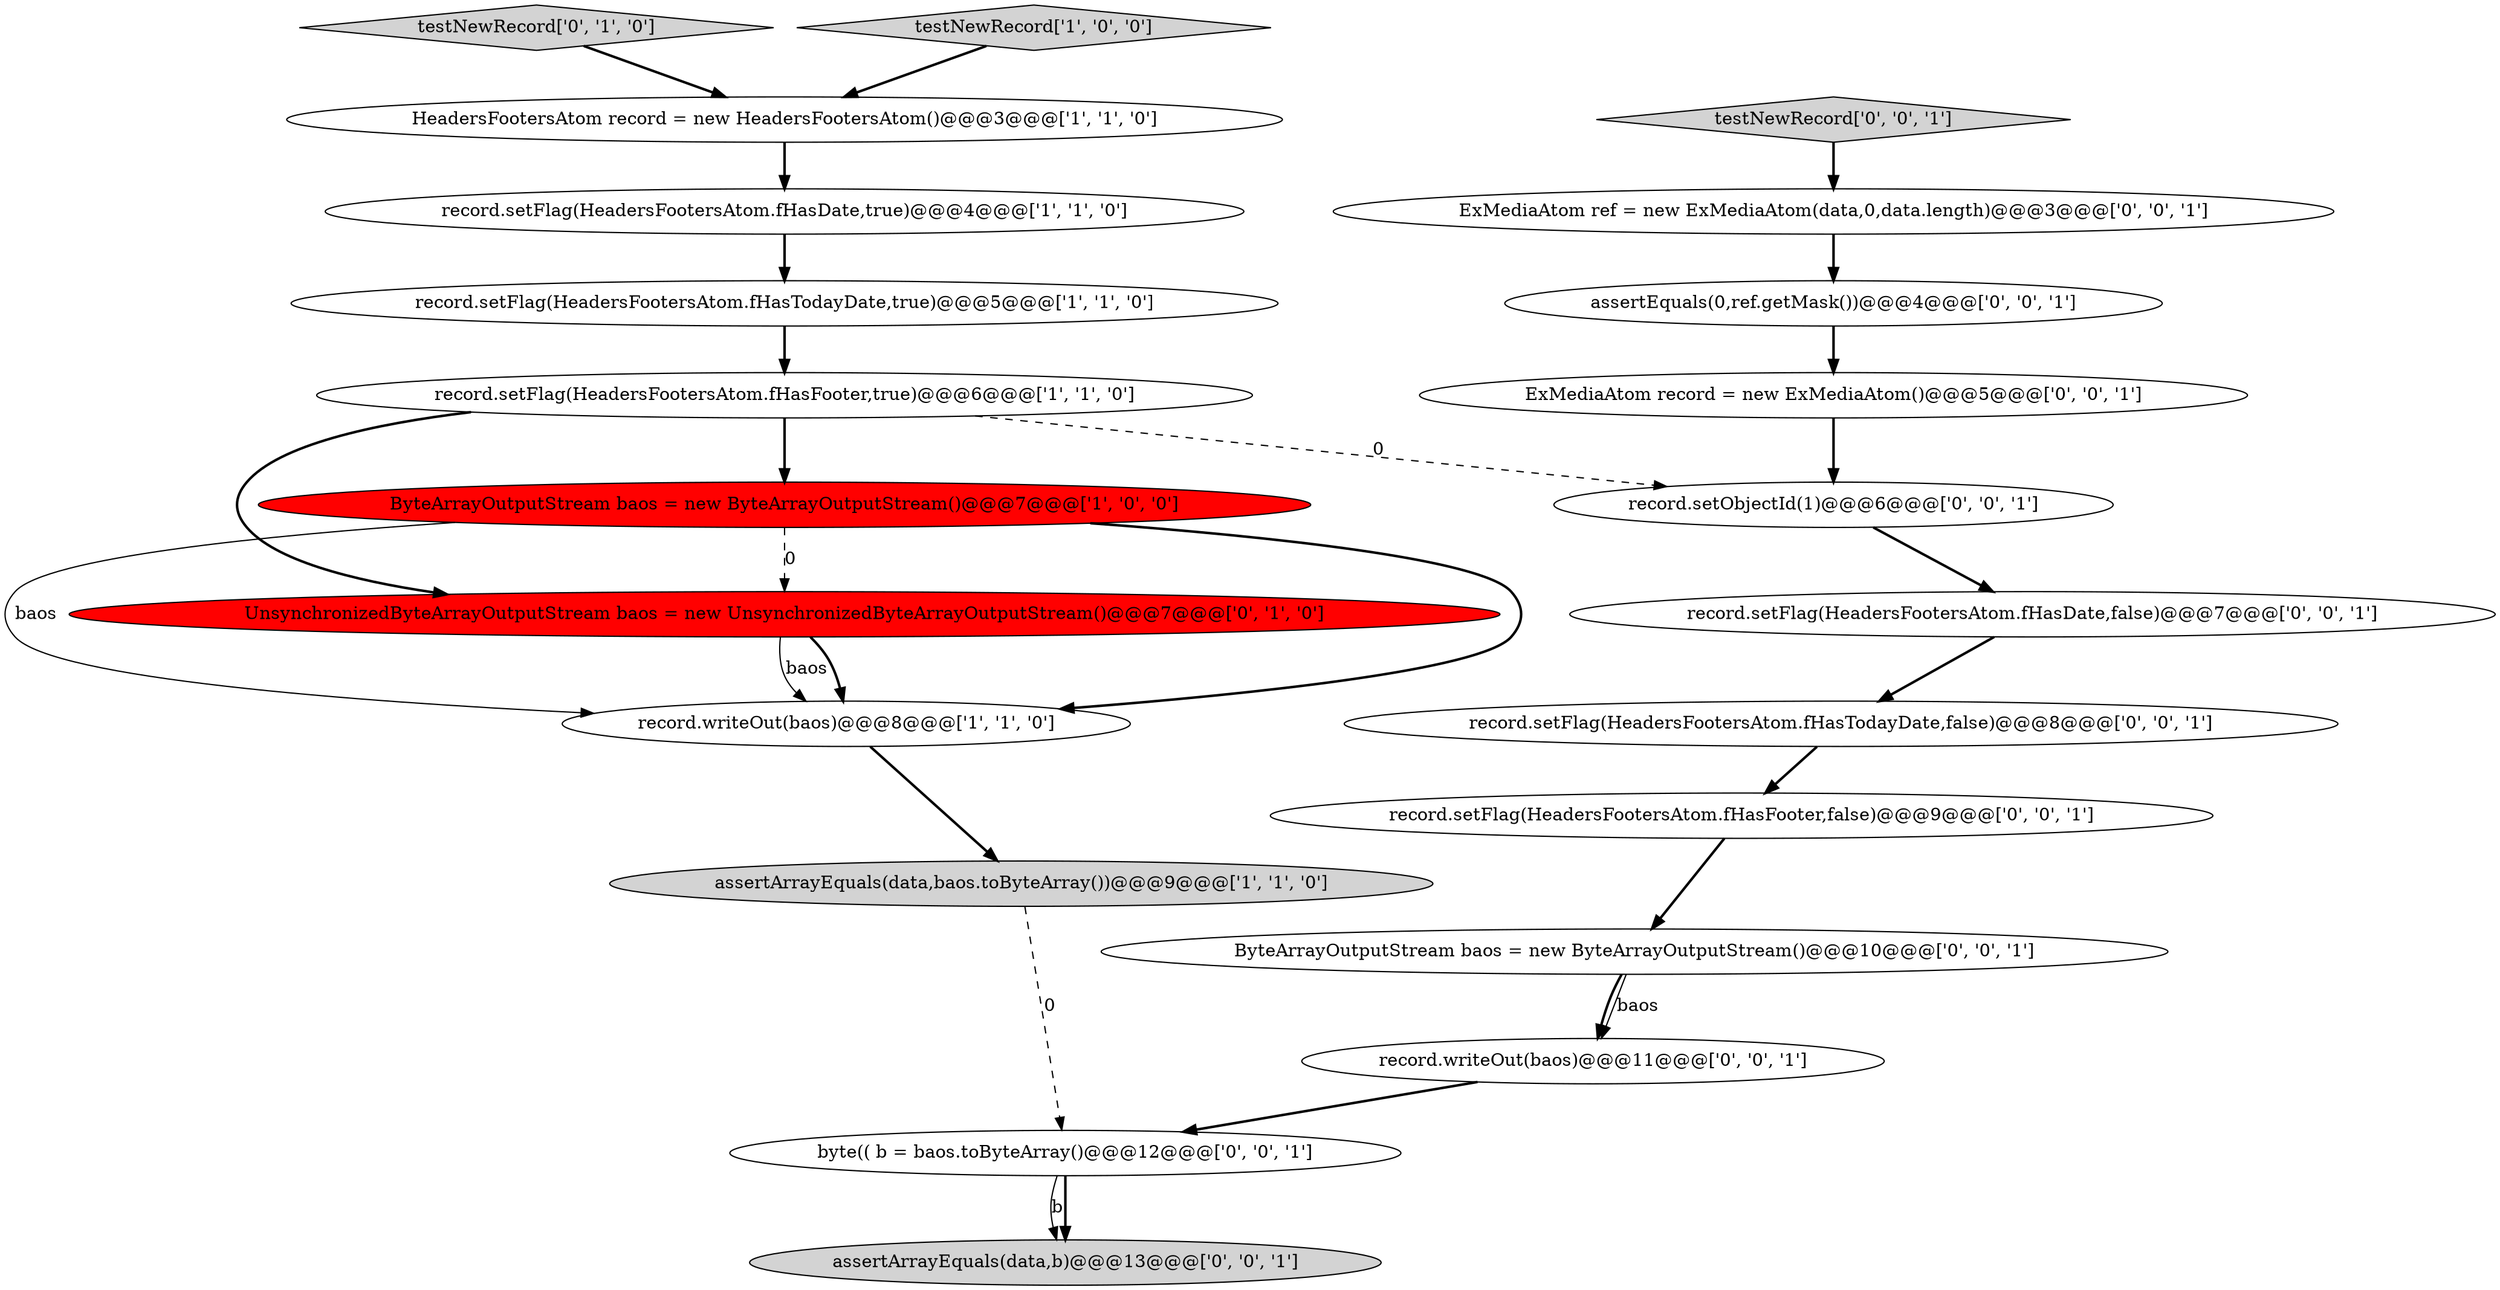 digraph {
20 [style = filled, label = "byte(( b = baos.toByteArray()@@@12@@@['0', '0', '1']", fillcolor = white, shape = ellipse image = "AAA0AAABBB3BBB"];
18 [style = filled, label = "record.setFlag(HeadersFootersAtom.fHasFooter,false)@@@9@@@['0', '0', '1']", fillcolor = white, shape = ellipse image = "AAA0AAABBB3BBB"];
5 [style = filled, label = "ByteArrayOutputStream baos = new ByteArrayOutputStream()@@@7@@@['1', '0', '0']", fillcolor = red, shape = ellipse image = "AAA1AAABBB1BBB"];
3 [style = filled, label = "HeadersFootersAtom record = new HeadersFootersAtom()@@@3@@@['1', '1', '0']", fillcolor = white, shape = ellipse image = "AAA0AAABBB1BBB"];
6 [style = filled, label = "record.setFlag(HeadersFootersAtom.fHasTodayDate,true)@@@5@@@['1', '1', '0']", fillcolor = white, shape = ellipse image = "AAA0AAABBB1BBB"];
1 [style = filled, label = "record.setFlag(HeadersFootersAtom.fHasDate,true)@@@4@@@['1', '1', '0']", fillcolor = white, shape = ellipse image = "AAA0AAABBB1BBB"];
9 [style = filled, label = "testNewRecord['0', '1', '0']", fillcolor = lightgray, shape = diamond image = "AAA0AAABBB2BBB"];
11 [style = filled, label = "record.setObjectId(1)@@@6@@@['0', '0', '1']", fillcolor = white, shape = ellipse image = "AAA0AAABBB3BBB"];
12 [style = filled, label = "record.writeOut(baos)@@@11@@@['0', '0', '1']", fillcolor = white, shape = ellipse image = "AAA0AAABBB3BBB"];
8 [style = filled, label = "UnsynchronizedByteArrayOutputStream baos = new UnsynchronizedByteArrayOutputStream()@@@7@@@['0', '1', '0']", fillcolor = red, shape = ellipse image = "AAA1AAABBB2BBB"];
15 [style = filled, label = "assertArrayEquals(data,b)@@@13@@@['0', '0', '1']", fillcolor = lightgray, shape = ellipse image = "AAA0AAABBB3BBB"];
16 [style = filled, label = "testNewRecord['0', '0', '1']", fillcolor = lightgray, shape = diamond image = "AAA0AAABBB3BBB"];
0 [style = filled, label = "record.setFlag(HeadersFootersAtom.fHasFooter,true)@@@6@@@['1', '1', '0']", fillcolor = white, shape = ellipse image = "AAA0AAABBB1BBB"];
17 [style = filled, label = "ExMediaAtom ref = new ExMediaAtom(data,0,data.length)@@@3@@@['0', '0', '1']", fillcolor = white, shape = ellipse image = "AAA0AAABBB3BBB"];
4 [style = filled, label = "record.writeOut(baos)@@@8@@@['1', '1', '0']", fillcolor = white, shape = ellipse image = "AAA0AAABBB1BBB"];
14 [style = filled, label = "record.setFlag(HeadersFootersAtom.fHasTodayDate,false)@@@8@@@['0', '0', '1']", fillcolor = white, shape = ellipse image = "AAA0AAABBB3BBB"];
13 [style = filled, label = "ExMediaAtom record = new ExMediaAtom()@@@5@@@['0', '0', '1']", fillcolor = white, shape = ellipse image = "AAA0AAABBB3BBB"];
10 [style = filled, label = "record.setFlag(HeadersFootersAtom.fHasDate,false)@@@7@@@['0', '0', '1']", fillcolor = white, shape = ellipse image = "AAA0AAABBB3BBB"];
2 [style = filled, label = "assertArrayEquals(data,baos.toByteArray())@@@9@@@['1', '1', '0']", fillcolor = lightgray, shape = ellipse image = "AAA0AAABBB1BBB"];
7 [style = filled, label = "testNewRecord['1', '0', '0']", fillcolor = lightgray, shape = diamond image = "AAA0AAABBB1BBB"];
21 [style = filled, label = "assertEquals(0,ref.getMask())@@@4@@@['0', '0', '1']", fillcolor = white, shape = ellipse image = "AAA0AAABBB3BBB"];
19 [style = filled, label = "ByteArrayOutputStream baos = new ByteArrayOutputStream()@@@10@@@['0', '0', '1']", fillcolor = white, shape = ellipse image = "AAA0AAABBB3BBB"];
2->20 [style = dashed, label="0"];
3->1 [style = bold, label=""];
19->12 [style = bold, label=""];
10->14 [style = bold, label=""];
18->19 [style = bold, label=""];
12->20 [style = bold, label=""];
0->11 [style = dashed, label="0"];
6->0 [style = bold, label=""];
4->2 [style = bold, label=""];
16->17 [style = bold, label=""];
8->4 [style = solid, label="baos"];
20->15 [style = solid, label="b"];
13->11 [style = bold, label=""];
7->3 [style = bold, label=""];
1->6 [style = bold, label=""];
5->4 [style = solid, label="baos"];
11->10 [style = bold, label=""];
5->4 [style = bold, label=""];
0->8 [style = bold, label=""];
19->12 [style = solid, label="baos"];
5->8 [style = dashed, label="0"];
9->3 [style = bold, label=""];
14->18 [style = bold, label=""];
8->4 [style = bold, label=""];
20->15 [style = bold, label=""];
17->21 [style = bold, label=""];
0->5 [style = bold, label=""];
21->13 [style = bold, label=""];
}
